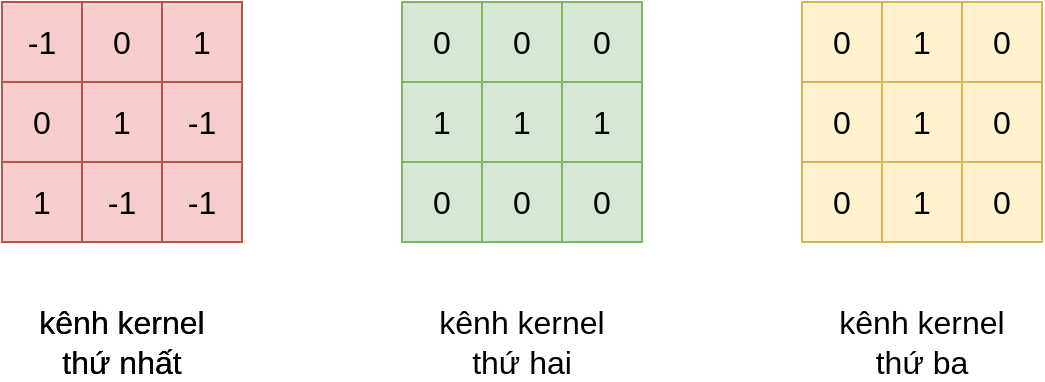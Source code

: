 <mxfile version="13.3.0" type="device"><diagram id="9Wwa6MSzON9LNuaPIAMo" name="Page-1"><mxGraphModel dx="1021" dy="564" grid="1" gridSize="10" guides="1" tooltips="1" connect="1" arrows="1" fold="1" page="1" pageScale="1" pageWidth="850" pageHeight="1100" math="0" shadow="0"><root><mxCell id="0"/><mxCell id="1" parent="0"/><mxCell id="sixMZIqBo2YaPx5jXMMY-1" value="" style="whiteSpace=wrap;html=1;aspect=fixed;fillColor=#FAD0CE;strokeColor=#b85450;fontSize=16;" vertex="1" parent="1"><mxGeometry x="320" y="160" width="120" height="120" as="geometry"/></mxCell><mxCell id="sixMZIqBo2YaPx5jXMMY-2" value="&lt;font style=&quot;font-size: 16px;&quot;&gt;-1&lt;/font&gt;" style="rounded=0;whiteSpace=wrap;html=1;fillColor=#f8cecc;strokeColor=#b85450;fontSize=16;" vertex="1" parent="1"><mxGeometry x="320" y="160" width="40" height="40" as="geometry"/></mxCell><mxCell id="sixMZIqBo2YaPx5jXMMY-3" value="&lt;font style=&quot;font-size: 16px;&quot;&gt;0&lt;/font&gt;" style="rounded=0;whiteSpace=wrap;html=1;fillColor=#f8cecc;strokeColor=#b85450;fontSize=16;" vertex="1" parent="1"><mxGeometry x="360" y="160" width="40" height="40" as="geometry"/></mxCell><mxCell id="sixMZIqBo2YaPx5jXMMY-4" value="1" style="rounded=0;whiteSpace=wrap;html=1;fillColor=#f8cecc;strokeColor=#b85450;fontSize=16;" vertex="1" parent="1"><mxGeometry x="400" y="160" width="40" height="40" as="geometry"/></mxCell><mxCell id="sixMZIqBo2YaPx5jXMMY-5" value="0" style="rounded=0;whiteSpace=wrap;html=1;fillColor=#f8cecc;strokeColor=#b85450;fontSize=16;" vertex="1" parent="1"><mxGeometry x="320" y="200" width="40" height="40" as="geometry"/></mxCell><mxCell id="sixMZIqBo2YaPx5jXMMY-6" value="1" style="rounded=0;whiteSpace=wrap;html=1;fillColor=#f8cecc;strokeColor=#b85450;fontSize=16;" vertex="1" parent="1"><mxGeometry x="360" y="200" width="40" height="40" as="geometry"/></mxCell><mxCell id="sixMZIqBo2YaPx5jXMMY-7" value="-1" style="rounded=0;whiteSpace=wrap;html=1;fillColor=#f8cecc;strokeColor=#b85450;fontSize=16;" vertex="1" parent="1"><mxGeometry x="400" y="200" width="40" height="40" as="geometry"/></mxCell><mxCell id="sixMZIqBo2YaPx5jXMMY-8" value="1" style="rounded=0;whiteSpace=wrap;html=1;fillColor=#f8cecc;strokeColor=#b85450;fontSize=16;" vertex="1" parent="1"><mxGeometry x="320" y="240" width="40" height="40" as="geometry"/></mxCell><mxCell id="sixMZIqBo2YaPx5jXMMY-9" value="-1" style="rounded=0;whiteSpace=wrap;html=1;fillColor=#f8cecc;strokeColor=#b85450;fontSize=16;" vertex="1" parent="1"><mxGeometry x="360" y="240" width="40" height="40" as="geometry"/></mxCell><mxCell id="sixMZIqBo2YaPx5jXMMY-10" value="" style="rounded=0;whiteSpace=wrap;html=1;fillColor=#f8cecc;strokeColor=#b85450;fontSize=16;" vertex="1" parent="1"><mxGeometry x="400" y="240" width="40" height="40" as="geometry"/></mxCell><mxCell id="sixMZIqBo2YaPx5jXMMY-11" value="-1" style="rounded=0;whiteSpace=wrap;html=1;fillColor=#f8cecc;strokeColor=#b85450;fontSize=16;" vertex="1" parent="1"><mxGeometry x="400" y="240" width="40" height="40" as="geometry"/></mxCell><mxCell id="sixMZIqBo2YaPx5jXMMY-12" value="" style="rounded=0;whiteSpace=wrap;html=1;fillColor=#d5e8d4;strokeColor=#82b366;fontSize=16;" vertex="1" parent="1"><mxGeometry x="520" y="160" width="120" height="120" as="geometry"/></mxCell><mxCell id="sixMZIqBo2YaPx5jXMMY-13" value="0" style="rounded=0;whiteSpace=wrap;html=1;fillColor=#d5e8d4;strokeColor=#82b366;fontSize=16;" vertex="1" parent="1"><mxGeometry x="520" y="160" width="40" height="40" as="geometry"/></mxCell><mxCell id="sixMZIqBo2YaPx5jXMMY-14" value="0" style="rounded=0;whiteSpace=wrap;html=1;fillColor=#d5e8d4;strokeColor=#82b366;fontSize=16;" vertex="1" parent="1"><mxGeometry x="560" y="160" width="40" height="40" as="geometry"/></mxCell><mxCell id="sixMZIqBo2YaPx5jXMMY-15" value="0" style="rounded=0;whiteSpace=wrap;html=1;fillColor=#d5e8d4;strokeColor=#82b366;fontSize=16;" vertex="1" parent="1"><mxGeometry x="600" y="160" width="40" height="40" as="geometry"/></mxCell><mxCell id="sixMZIqBo2YaPx5jXMMY-16" value="1" style="rounded=0;whiteSpace=wrap;html=1;fillColor=#d5e8d4;strokeColor=#82b366;fontSize=16;" vertex="1" parent="1"><mxGeometry x="520" y="200" width="40" height="40" as="geometry"/></mxCell><mxCell id="sixMZIqBo2YaPx5jXMMY-17" value="1" style="rounded=0;whiteSpace=wrap;html=1;fillColor=#d5e8d4;strokeColor=#82b366;fontSize=16;" vertex="1" parent="1"><mxGeometry x="560" y="200" width="40" height="40" as="geometry"/></mxCell><mxCell id="sixMZIqBo2YaPx5jXMMY-18" value="1" style="rounded=0;whiteSpace=wrap;html=1;fillColor=#d5e8d4;strokeColor=#82b366;fontSize=16;" vertex="1" parent="1"><mxGeometry x="600" y="200" width="40" height="40" as="geometry"/></mxCell><mxCell id="sixMZIqBo2YaPx5jXMMY-19" value="0" style="rounded=0;whiteSpace=wrap;html=1;fillColor=#d5e8d4;strokeColor=#82b366;fontSize=16;" vertex="1" parent="1"><mxGeometry x="520" y="240" width="40" height="40" as="geometry"/></mxCell><mxCell id="sixMZIqBo2YaPx5jXMMY-20" value="0" style="rounded=0;whiteSpace=wrap;html=1;fillColor=#d5e8d4;strokeColor=#82b366;fontSize=16;" vertex="1" parent="1"><mxGeometry x="560" y="240" width="40" height="40" as="geometry"/></mxCell><mxCell id="sixMZIqBo2YaPx5jXMMY-21" value="0" style="rounded=0;whiteSpace=wrap;html=1;fillColor=#d5e8d4;strokeColor=#82b366;fontSize=16;" vertex="1" parent="1"><mxGeometry x="600" y="240" width="40" height="40" as="geometry"/></mxCell><mxCell id="sixMZIqBo2YaPx5jXMMY-22" value="" style="rounded=0;whiteSpace=wrap;html=1;fillColor=#fff2cc;strokeColor=#d6b656;fontSize=16;" vertex="1" parent="1"><mxGeometry x="720" y="160" width="120" height="120" as="geometry"/></mxCell><mxCell id="sixMZIqBo2YaPx5jXMMY-23" value="0" style="rounded=0;whiteSpace=wrap;html=1;fillColor=#fff2cc;strokeColor=#d6b656;fontSize=16;" vertex="1" parent="1"><mxGeometry x="720" y="160" width="40" height="40" as="geometry"/></mxCell><mxCell id="sixMZIqBo2YaPx5jXMMY-24" value="1" style="rounded=0;whiteSpace=wrap;html=1;fillColor=#fff2cc;strokeColor=#d6b656;fontSize=16;" vertex="1" parent="1"><mxGeometry x="760" y="160" width="40" height="40" as="geometry"/></mxCell><mxCell id="sixMZIqBo2YaPx5jXMMY-25" value="0" style="rounded=0;whiteSpace=wrap;html=1;fillColor=#fff2cc;strokeColor=#d6b656;fontSize=16;" vertex="1" parent="1"><mxGeometry x="800" y="160" width="40" height="40" as="geometry"/></mxCell><mxCell id="sixMZIqBo2YaPx5jXMMY-26" value="0" style="rounded=0;whiteSpace=wrap;html=1;fillColor=#fff2cc;strokeColor=#d6b656;fontSize=16;" vertex="1" parent="1"><mxGeometry x="720" y="200" width="40" height="40" as="geometry"/></mxCell><mxCell id="sixMZIqBo2YaPx5jXMMY-27" value="1" style="rounded=0;whiteSpace=wrap;html=1;fillColor=#fff2cc;strokeColor=#d6b656;fontSize=16;" vertex="1" parent="1"><mxGeometry x="760" y="200" width="40" height="40" as="geometry"/></mxCell><mxCell id="sixMZIqBo2YaPx5jXMMY-28" value="0" style="rounded=0;whiteSpace=wrap;html=1;fillColor=#fff2cc;strokeColor=#d6b656;fontSize=16;" vertex="1" parent="1"><mxGeometry x="800" y="200" width="40" height="40" as="geometry"/></mxCell><mxCell id="sixMZIqBo2YaPx5jXMMY-29" value="0" style="rounded=0;whiteSpace=wrap;html=1;fillColor=#fff2cc;strokeColor=#d6b656;fontSize=16;" vertex="1" parent="1"><mxGeometry x="720" y="240" width="40" height="40" as="geometry"/></mxCell><mxCell id="sixMZIqBo2YaPx5jXMMY-30" value="1" style="rounded=0;whiteSpace=wrap;html=1;fillColor=#fff2cc;strokeColor=#d6b656;fontSize=16;" vertex="1" parent="1"><mxGeometry x="760" y="240" width="40" height="40" as="geometry"/></mxCell><mxCell id="sixMZIqBo2YaPx5jXMMY-31" value="0" style="rounded=0;whiteSpace=wrap;html=1;fillColor=#fff2cc;strokeColor=#d6b656;fontSize=16;" vertex="1" parent="1"><mxGeometry x="800" y="240" width="40" height="40" as="geometry"/></mxCell><mxCell id="sixMZIqBo2YaPx5jXMMY-33" value="kênh kernel thứ nhất" style="text;html=1;strokeColor=none;fillColor=none;align=center;verticalAlign=middle;whiteSpace=wrap;rounded=0;fontSize=16;" vertex="1" parent="1"><mxGeometry x="330" y="320" width="100" height="20" as="geometry"/></mxCell><mxCell id="sixMZIqBo2YaPx5jXMMY-37" value="kênh kernel thứ nhất" style="text;html=1;strokeColor=none;fillColor=none;align=center;verticalAlign=middle;whiteSpace=wrap;rounded=0;fontSize=16;" vertex="1" parent="1"><mxGeometry x="330" y="320" width="100" height="20" as="geometry"/></mxCell><mxCell id="sixMZIqBo2YaPx5jXMMY-39" value="kênh kernel thứ hai" style="text;html=1;strokeColor=none;fillColor=none;align=center;verticalAlign=middle;whiteSpace=wrap;rounded=0;fontSize=16;" vertex="1" parent="1"><mxGeometry x="530" y="320" width="100" height="20" as="geometry"/></mxCell><mxCell id="sixMZIqBo2YaPx5jXMMY-40" value="kênh kernel thứ ba" style="text;html=1;strokeColor=none;fillColor=none;align=center;verticalAlign=middle;whiteSpace=wrap;rounded=0;fontSize=16;" vertex="1" parent="1"><mxGeometry x="730" y="320" width="100" height="20" as="geometry"/></mxCell></root></mxGraphModel></diagram></mxfile>